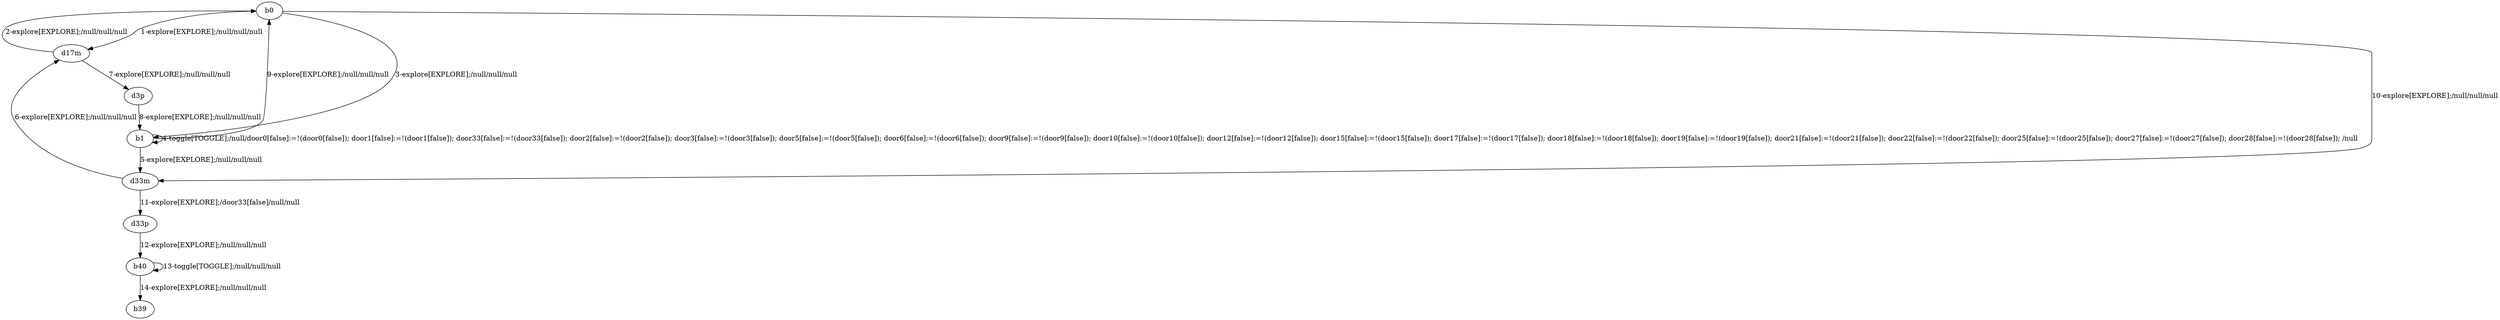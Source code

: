 # Total number of goals covered by this test: 3
# d33p --> b40
# b40 --> b39
# b40 --> b40

digraph g {
"b0" -> "d17m" [label = "1-explore[EXPLORE];/null/null/null"];
"d17m" -> "b0" [label = "2-explore[EXPLORE];/null/null/null"];
"b0" -> "b1" [label = "3-explore[EXPLORE];/null/null/null"];
"b1" -> "b1" [label = "4-toggle[TOGGLE];/null/door0[false]:=!(door0[false]); door1[false]:=!(door1[false]); door33[false]:=!(door33[false]); door2[false]:=!(door2[false]); door3[false]:=!(door3[false]); door5[false]:=!(door5[false]); door6[false]:=!(door6[false]); door9[false]:=!(door9[false]); door10[false]:=!(door10[false]); door12[false]:=!(door12[false]); door15[false]:=!(door15[false]); door17[false]:=!(door17[false]); door18[false]:=!(door18[false]); door19[false]:=!(door19[false]); door21[false]:=!(door21[false]); door22[false]:=!(door22[false]); door25[false]:=!(door25[false]); door27[false]:=!(door27[false]); door28[false]:=!(door28[false]); /null"];
"b1" -> "d33m" [label = "5-explore[EXPLORE];/null/null/null"];
"d33m" -> "d17m" [label = "6-explore[EXPLORE];/null/null/null"];
"d17m" -> "d3p" [label = "7-explore[EXPLORE];/null/null/null"];
"d3p" -> "b1" [label = "8-explore[EXPLORE];/null/null/null"];
"b1" -> "b0" [label = "9-explore[EXPLORE];/null/null/null"];
"b0" -> "d33m" [label = "10-explore[EXPLORE];/null/null/null"];
"d33m" -> "d33p" [label = "11-explore[EXPLORE];/door33[false]/null/null"];
"d33p" -> "b40" [label = "12-explore[EXPLORE];/null/null/null"];
"b40" -> "b40" [label = "13-toggle[TOGGLE];/null/null/null"];
"b40" -> "b39" [label = "14-explore[EXPLORE];/null/null/null"];
}